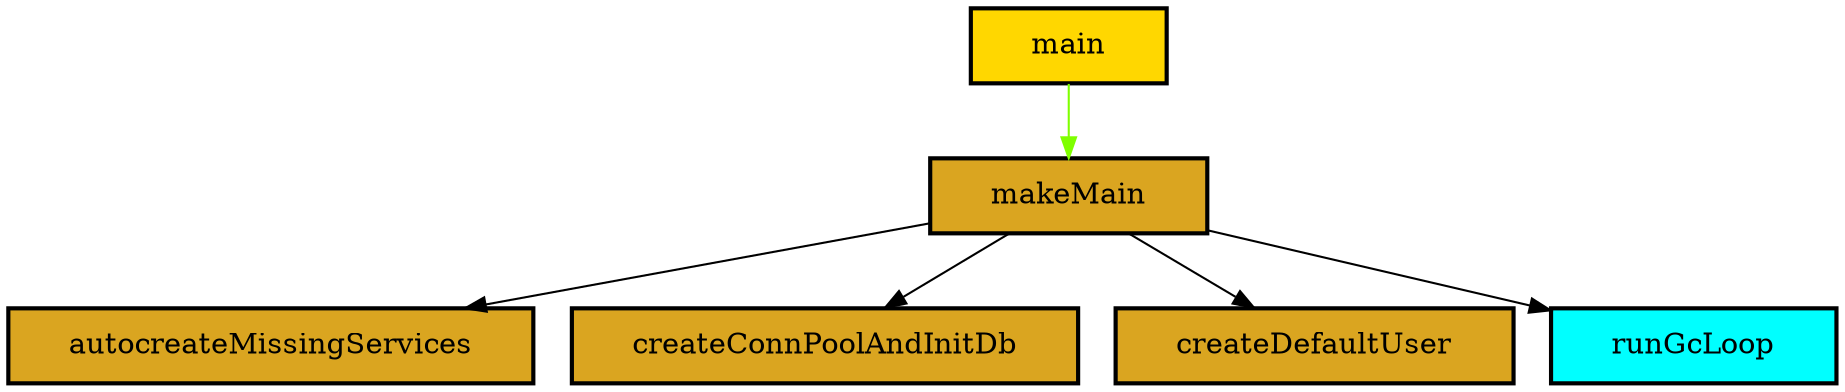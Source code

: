 digraph "Diagram of: Thentos" {
    node [margin="0.4,0.1"
         ,style=filled];
    1 [label=autocreateMissingServices
      ,shape=box
      ,fillcolor=goldenrod
      ,style="filled,bold"];
    2 [label=createConnPoolAndInitDb
      ,shape=box
      ,fillcolor=goldenrod
      ,style="filled,bold"];
    3 [label=createDefaultUser
      ,shape=box
      ,fillcolor=goldenrod
      ,style="filled,bold"];
    4 [label=main
      ,shape=box
      ,fillcolor=gold
      ,style="filled,bold"];
    5 [label=makeMain
      ,shape=box
      ,fillcolor=goldenrod
      ,style="filled,bold"];
    6 [label=runGcLoop
      ,shape=box
      ,fillcolor=cyan
      ,style="filled,bold"];
    4 -> 5 [penwidth=1
           ,color=chartreuse];
    5 -> 1 [penwidth=1,color=black];
    5 -> 2 [penwidth=1,color=black];
    5 -> 3 [penwidth=1,color=black];
    5 -> 6 [penwidth=1,color=black];
}
